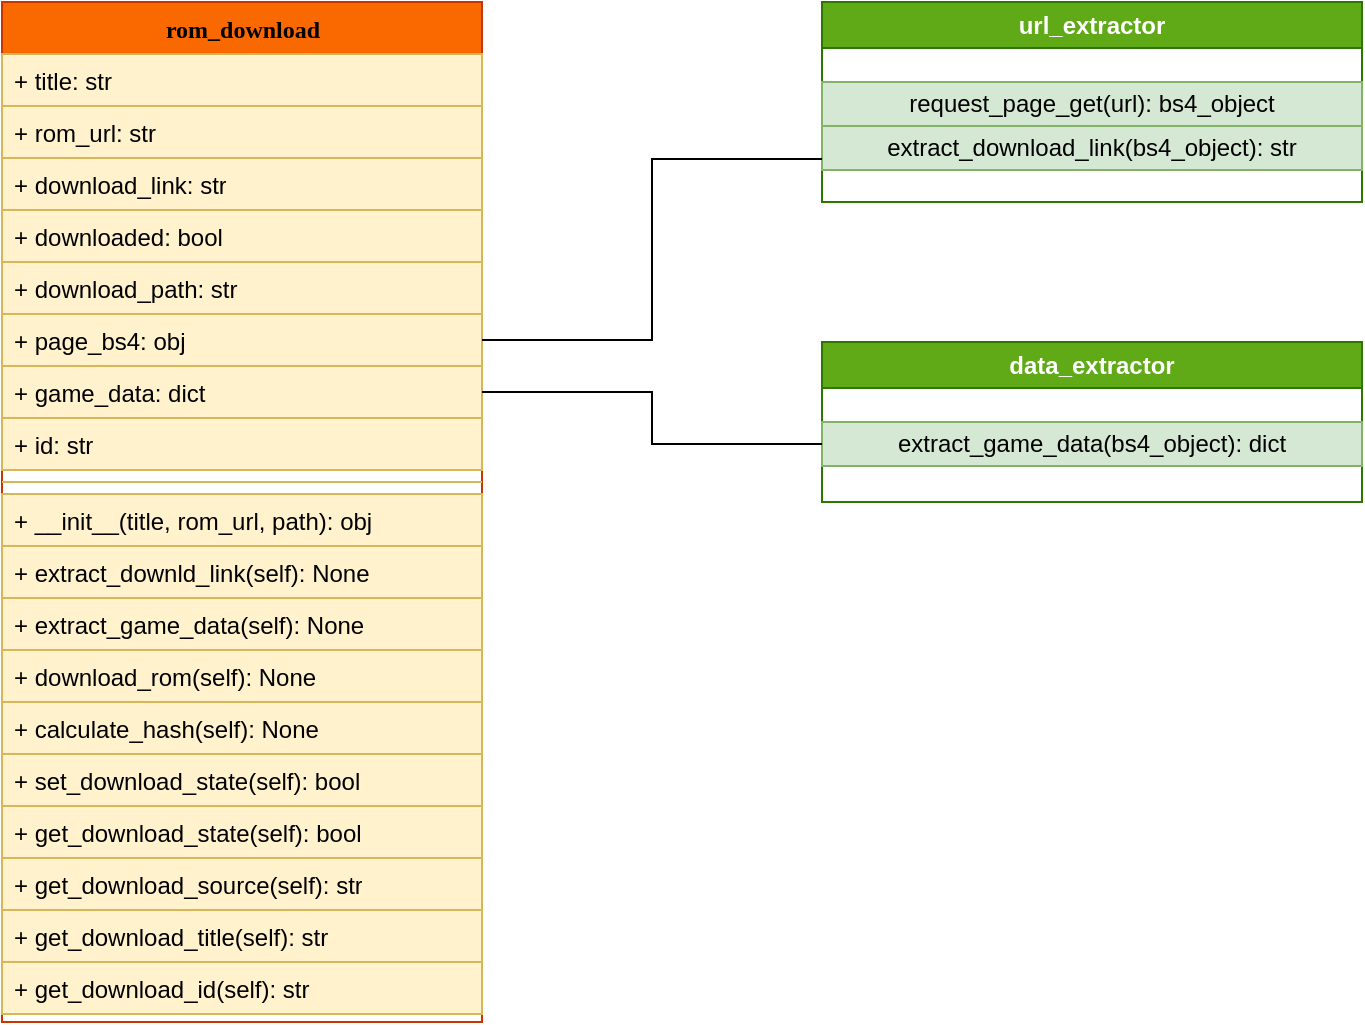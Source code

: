 <mxfile version="24.7.5">
  <diagram name="Page-1" id="9f46799a-70d6-7492-0946-bef42562c5a5">
    <mxGraphModel dx="1379" dy="754" grid="1" gridSize="10" guides="1" tooltips="1" connect="1" arrows="1" fold="1" page="1" pageScale="1" pageWidth="1100" pageHeight="850" background="none" math="0" shadow="0">
      <root>
        <mxCell id="0" />
        <mxCell id="1" parent="0" />
        <mxCell id="78961159f06e98e8-17" value="rom_download" style="swimlane;html=1;fontStyle=1;align=center;verticalAlign=top;childLayout=stackLayout;horizontal=1;startSize=26;horizontalStack=0;resizeParent=1;resizeLast=0;collapsible=1;marginBottom=0;swimlaneFillColor=#ffffff;rounded=0;shadow=0;comic=0;labelBackgroundColor=none;strokeWidth=1;fillColor=#fa6800;fontFamily=Verdana;fontSize=12;strokeColor=#C73500;fontColor=#000000;" parent="1" vertex="1">
          <mxGeometry x="70" y="70" width="240" height="510" as="geometry" />
        </mxCell>
        <mxCell id="78961159f06e98e8-21" value="+ title: str" style="text;html=1;strokeColor=#d6b656;fillColor=#fff2cc;align=left;verticalAlign=top;spacingLeft=4;spacingRight=4;whiteSpace=wrap;overflow=hidden;rotatable=0;points=[[0,0.5],[1,0.5]];portConstraint=eastwest;" parent="78961159f06e98e8-17" vertex="1">
          <mxGeometry y="26" width="240" height="26" as="geometry" />
        </mxCell>
        <mxCell id="78961159f06e98e8-23" value="+ rom_url: str" style="text;html=1;strokeColor=#d6b656;fillColor=#fff2cc;align=left;verticalAlign=top;spacingLeft=4;spacingRight=4;whiteSpace=wrap;overflow=hidden;rotatable=0;points=[[0,0.5],[1,0.5]];portConstraint=eastwest;" parent="78961159f06e98e8-17" vertex="1">
          <mxGeometry y="52" width="240" height="26" as="geometry" />
        </mxCell>
        <mxCell id="78961159f06e98e8-25" value="+ download_link: str" style="text;html=1;strokeColor=#d6b656;fillColor=#fff2cc;align=left;verticalAlign=top;spacingLeft=4;spacingRight=4;whiteSpace=wrap;overflow=hidden;rotatable=0;points=[[0,0.5],[1,0.5]];portConstraint=eastwest;" parent="78961159f06e98e8-17" vertex="1">
          <mxGeometry y="78" width="240" height="26" as="geometry" />
        </mxCell>
        <mxCell id="78961159f06e98e8-26" value="+ downloaded: bool" style="text;html=1;strokeColor=#d6b656;fillColor=#fff2cc;align=left;verticalAlign=top;spacingLeft=4;spacingRight=4;whiteSpace=wrap;overflow=hidden;rotatable=0;points=[[0,0.5],[1,0.5]];portConstraint=eastwest;" parent="78961159f06e98e8-17" vertex="1">
          <mxGeometry y="104" width="240" height="26" as="geometry" />
        </mxCell>
        <mxCell id="_Altdvw8k2_oSUbHjmos-9" value="+ download_path: str" style="text;html=1;strokeColor=#d6b656;fillColor=#fff2cc;align=left;verticalAlign=top;spacingLeft=4;spacingRight=4;whiteSpace=wrap;overflow=hidden;rotatable=0;points=[[0,0.5],[1,0.5]];portConstraint=eastwest;" parent="78961159f06e98e8-17" vertex="1">
          <mxGeometry y="130" width="240" height="26" as="geometry" />
        </mxCell>
        <mxCell id="_Altdvw8k2_oSUbHjmos-14" value="+ page_bs4: obj" style="text;html=1;strokeColor=#d6b656;fillColor=#fff2cc;align=left;verticalAlign=top;spacingLeft=4;spacingRight=4;whiteSpace=wrap;overflow=hidden;rotatable=0;points=[[0,0.5],[1,0.5]];portConstraint=eastwest;" parent="78961159f06e98e8-17" vertex="1">
          <mxGeometry y="156" width="240" height="26" as="geometry" />
        </mxCell>
        <mxCell id="_Altdvw8k2_oSUbHjmos-18" value="+ game_data: dict" style="text;html=1;strokeColor=#d6b656;fillColor=#fff2cc;align=left;verticalAlign=top;spacingLeft=4;spacingRight=4;whiteSpace=wrap;overflow=hidden;rotatable=0;points=[[0,0.5],[1,0.5]];portConstraint=eastwest;" parent="78961159f06e98e8-17" vertex="1">
          <mxGeometry y="182" width="240" height="26" as="geometry" />
        </mxCell>
        <mxCell id="78961159f06e98e8-24" value="+ id: str" style="text;html=1;strokeColor=#d6b656;fillColor=#fff2cc;align=left;verticalAlign=top;spacingLeft=4;spacingRight=4;whiteSpace=wrap;overflow=hidden;rotatable=0;points=[[0,0.5],[1,0.5]];portConstraint=eastwest;" parent="78961159f06e98e8-17" vertex="1">
          <mxGeometry y="208" width="240" height="26" as="geometry" />
        </mxCell>
        <mxCell id="78961159f06e98e8-19" value="" style="line;html=1;strokeWidth=1;fillColor=#fff2cc;align=left;verticalAlign=middle;spacingTop=-1;spacingLeft=3;spacingRight=3;rotatable=0;labelPosition=right;points=[];portConstraint=eastwest;strokeColor=#d6b656;" parent="78961159f06e98e8-17" vertex="1">
          <mxGeometry y="234" width="240" height="12" as="geometry" />
        </mxCell>
        <mxCell id="_Altdvw8k2_oSUbHjmos-10" value="+ __init__(title, rom_url, path): obj" style="text;html=1;strokeColor=#d6b656;fillColor=#fff2cc;align=left;verticalAlign=top;spacingLeft=4;spacingRight=4;whiteSpace=wrap;overflow=hidden;rotatable=0;points=[[0,0.5],[1,0.5]];portConstraint=eastwest;" parent="78961159f06e98e8-17" vertex="1">
          <mxGeometry y="246" width="240" height="26" as="geometry" />
        </mxCell>
        <mxCell id="78961159f06e98e8-20" value="+ extract_downld_link(self): None" style="text;html=1;strokeColor=#d6b656;fillColor=#fff2cc;align=left;verticalAlign=top;spacingLeft=4;spacingRight=4;whiteSpace=wrap;overflow=hidden;rotatable=0;points=[[0,0.5],[1,0.5]];portConstraint=eastwest;" parent="78961159f06e98e8-17" vertex="1">
          <mxGeometry y="272" width="240" height="26" as="geometry" />
        </mxCell>
        <mxCell id="_Altdvw8k2_oSUbHjmos-19" value="+ extract_game_data(self): None" style="text;html=1;strokeColor=#d6b656;fillColor=#fff2cc;align=left;verticalAlign=top;spacingLeft=4;spacingRight=4;whiteSpace=wrap;overflow=hidden;rotatable=0;points=[[0,0.5],[1,0.5]];portConstraint=eastwest;" parent="78961159f06e98e8-17" vertex="1">
          <mxGeometry y="298" width="240" height="26" as="geometry" />
        </mxCell>
        <mxCell id="78961159f06e98e8-27" value="+ download_rom(self): None" style="text;html=1;strokeColor=#d6b656;fillColor=#fff2cc;align=left;verticalAlign=top;spacingLeft=4;spacingRight=4;whiteSpace=wrap;overflow=hidden;rotatable=0;points=[[0,0.5],[1,0.5]];portConstraint=eastwest;" parent="78961159f06e98e8-17" vertex="1">
          <mxGeometry y="324" width="240" height="26" as="geometry" />
        </mxCell>
        <mxCell id="_Altdvw8k2_oSUbHjmos-11" value="+ calculate_hash(self): None" style="text;html=1;strokeColor=#d6b656;fillColor=#fff2cc;align=left;verticalAlign=top;spacingLeft=4;spacingRight=4;whiteSpace=wrap;overflow=hidden;rotatable=0;points=[[0,0.5],[1,0.5]];portConstraint=eastwest;" parent="78961159f06e98e8-17" vertex="1">
          <mxGeometry y="350" width="240" height="26" as="geometry" />
        </mxCell>
        <mxCell id="_Altdvw8k2_oSUbHjmos-3" value="+ set_download_state(self): bool" style="text;html=1;strokeColor=#d6b656;fillColor=#fff2cc;align=left;verticalAlign=top;spacingLeft=4;spacingRight=4;whiteSpace=wrap;overflow=hidden;rotatable=0;points=[[0,0.5],[1,0.5]];portConstraint=eastwest;" parent="78961159f06e98e8-17" vertex="1">
          <mxGeometry y="376" width="240" height="26" as="geometry" />
        </mxCell>
        <mxCell id="_Altdvw8k2_oSUbHjmos-4" value="+ get_download_state(self): bool" style="text;html=1;strokeColor=#d6b656;fillColor=#fff2cc;align=left;verticalAlign=top;spacingLeft=4;spacingRight=4;whiteSpace=wrap;overflow=hidden;rotatable=0;points=[[0,0.5],[1,0.5]];portConstraint=eastwest;" parent="78961159f06e98e8-17" vertex="1">
          <mxGeometry y="402" width="240" height="26" as="geometry" />
        </mxCell>
        <mxCell id="_Altdvw8k2_oSUbHjmos-5" value="+ get_download_source(self): str" style="text;html=1;strokeColor=#d6b656;fillColor=#fff2cc;align=left;verticalAlign=top;spacingLeft=4;spacingRight=4;whiteSpace=wrap;overflow=hidden;rotatable=0;points=[[0,0.5],[1,0.5]];portConstraint=eastwest;" parent="78961159f06e98e8-17" vertex="1">
          <mxGeometry y="428" width="240" height="26" as="geometry" />
        </mxCell>
        <mxCell id="_Altdvw8k2_oSUbHjmos-6" value="+ get_download_title(self): str" style="text;html=1;strokeColor=#d6b656;fillColor=#fff2cc;align=left;verticalAlign=top;spacingLeft=4;spacingRight=4;whiteSpace=wrap;overflow=hidden;rotatable=0;points=[[0,0.5],[1,0.5]];portConstraint=eastwest;" parent="78961159f06e98e8-17" vertex="1">
          <mxGeometry y="454" width="240" height="26" as="geometry" />
        </mxCell>
        <mxCell id="_Altdvw8k2_oSUbHjmos-7" value="+ get_download_id(self): str" style="text;html=1;strokeColor=#d6b656;fillColor=#fff2cc;align=left;verticalAlign=top;spacingLeft=4;spacingRight=4;whiteSpace=wrap;overflow=hidden;rotatable=0;points=[[0,0.5],[1,0.5]];portConstraint=eastwest;" parent="78961159f06e98e8-17" vertex="1">
          <mxGeometry y="480" width="240" height="26" as="geometry" />
        </mxCell>
        <mxCell id="_Altdvw8k2_oSUbHjmos-8" value="url_extractor" style="swimlane;whiteSpace=wrap;html=1;fillColor=#60a917;strokeColor=#2D7600;fontColor=#ffffff;" parent="1" vertex="1">
          <mxGeometry x="480" y="70" width="270" height="100" as="geometry" />
        </mxCell>
        <mxCell id="_Altdvw8k2_oSUbHjmos-12" value="request_page_get(url): bs4_object" style="rounded=0;whiteSpace=wrap;html=1;fillColor=#d5e8d4;strokeColor=#82b366;" parent="_Altdvw8k2_oSUbHjmos-8" vertex="1">
          <mxGeometry y="40" width="270" height="22" as="geometry" />
        </mxCell>
        <mxCell id="_Altdvw8k2_oSUbHjmos-13" value="extract_download_link(bs4_object): str" style="rounded=0;whiteSpace=wrap;html=1;fillColor=#d5e8d4;strokeColor=#82b366;" parent="_Altdvw8k2_oSUbHjmos-8" vertex="1">
          <mxGeometry y="62" width="270" height="22" as="geometry" />
        </mxCell>
        <mxCell id="_Altdvw8k2_oSUbHjmos-15" value="data_extractor" style="swimlane;whiteSpace=wrap;html=1;fillColor=#60a917;strokeColor=#2D7600;fontColor=#ffffff;" parent="1" vertex="1">
          <mxGeometry x="480" y="240" width="270" height="80" as="geometry" />
        </mxCell>
        <mxCell id="_Altdvw8k2_oSUbHjmos-17" value="extract_game_data(bs4_object): dict" style="rounded=0;whiteSpace=wrap;html=1;fillColor=#d5e8d4;strokeColor=#82b366;" parent="_Altdvw8k2_oSUbHjmos-15" vertex="1">
          <mxGeometry y="40" width="270" height="22" as="geometry" />
        </mxCell>
        <mxCell id="QhIl1QNFboYoF0u-3jVQ-2" style="edgeStyle=orthogonalEdgeStyle;rounded=0;orthogonalLoop=1;jettySize=auto;html=1;exitX=0;exitY=0.5;exitDx=0;exitDy=0;entryX=1;entryY=0.5;entryDx=0;entryDy=0;endArrow=none;endFill=0;" edge="1" parent="1" source="_Altdvw8k2_oSUbHjmos-17" target="_Altdvw8k2_oSUbHjmos-18">
          <mxGeometry relative="1" as="geometry" />
        </mxCell>
        <mxCell id="QhIl1QNFboYoF0u-3jVQ-3" style="edgeStyle=orthogonalEdgeStyle;rounded=0;orthogonalLoop=1;jettySize=auto;html=1;exitX=1;exitY=0.5;exitDx=0;exitDy=0;entryX=0;entryY=0.75;entryDx=0;entryDy=0;endArrow=none;endFill=0;" edge="1" parent="1" source="_Altdvw8k2_oSUbHjmos-14" target="_Altdvw8k2_oSUbHjmos-13">
          <mxGeometry relative="1" as="geometry" />
        </mxCell>
      </root>
    </mxGraphModel>
  </diagram>
</mxfile>
